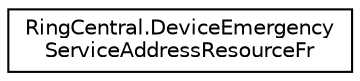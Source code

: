 digraph "Graphical Class Hierarchy"
{
 // LATEX_PDF_SIZE
  edge [fontname="Helvetica",fontsize="10",labelfontname="Helvetica",labelfontsize="10"];
  node [fontname="Helvetica",fontsize="10",shape=record];
  rankdir="LR";
  Node0 [label="RingCentral.DeviceEmergency\lServiceAddressResourceFr",height=0.2,width=0.4,color="black", fillcolor="white", style="filled",URL="$classRingCentral_1_1DeviceEmergencyServiceAddressResourceFr.html",tooltip="Address for emergency cases. The same emergency address is assigned to all the numbers of one device"];
}

